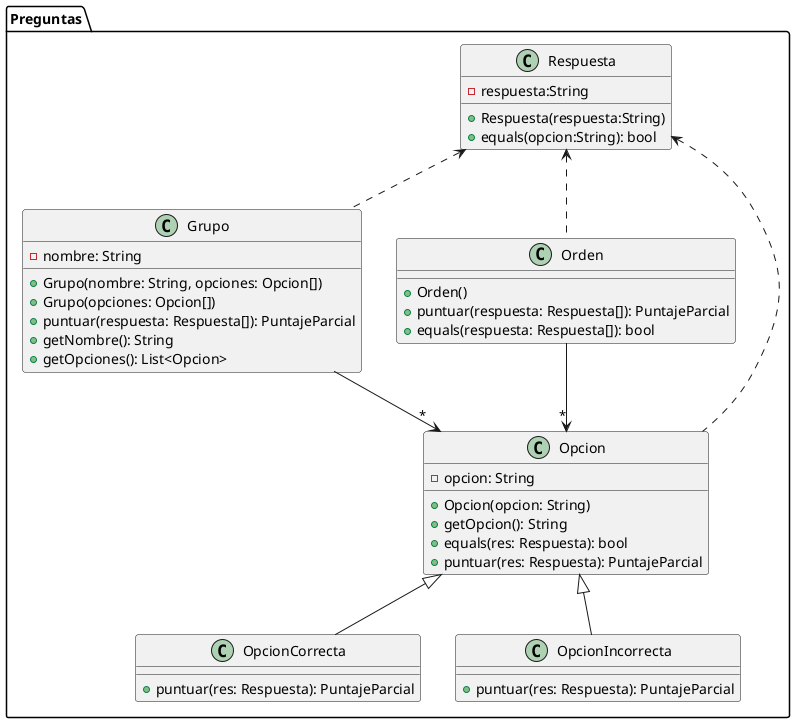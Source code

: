@startuml

package Preguntas {

class Opcion {
    - opcion: String
    + Opcion(opcion: String)
    + getOpcion(): String
    + equals(res: Respuesta): bool
    + puntuar(res: Respuesta): PuntajeParcial
}

class OpcionCorrecta {
    + puntuar(res: Respuesta): PuntajeParcial
}

class OpcionIncorrecta {
    + puntuar(res: Respuesta): PuntajeParcial
}

class Orden {
    + Orden()
    + puntuar(respuesta: Respuesta[]): PuntajeParcial
    + equals(respuesta: Respuesta[]): bool
}

class Grupo {
    - nombre: String
    + Grupo(nombre: String, opciones: Opcion[])
    + Grupo(opciones: Opcion[])
    + puntuar(respuesta: Respuesta[]): PuntajeParcial
    + getNombre(): String
    + getOpciones(): List<Opcion>
}

class Respuesta {
    - respuesta:String
    + Respuesta(respuesta:String)
    + equals(opcion:String): bool
}


Opcion <|-- OpcionCorrecta
Opcion <|-- OpcionIncorrecta

Opcion "*" <-up- Orden
Opcion "*" <-up- Grupo

Respuesta <.. Opcion
Respuesta <.. Orden
Respuesta <.. Grupo

@enduml